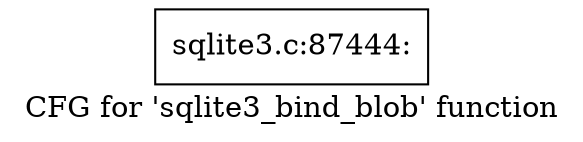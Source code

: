 digraph "CFG for 'sqlite3_bind_blob' function" {
	label="CFG for 'sqlite3_bind_blob' function";

	Node0x55c0f5ce1930 [shape=record,label="{sqlite3.c:87444:}"];
}
